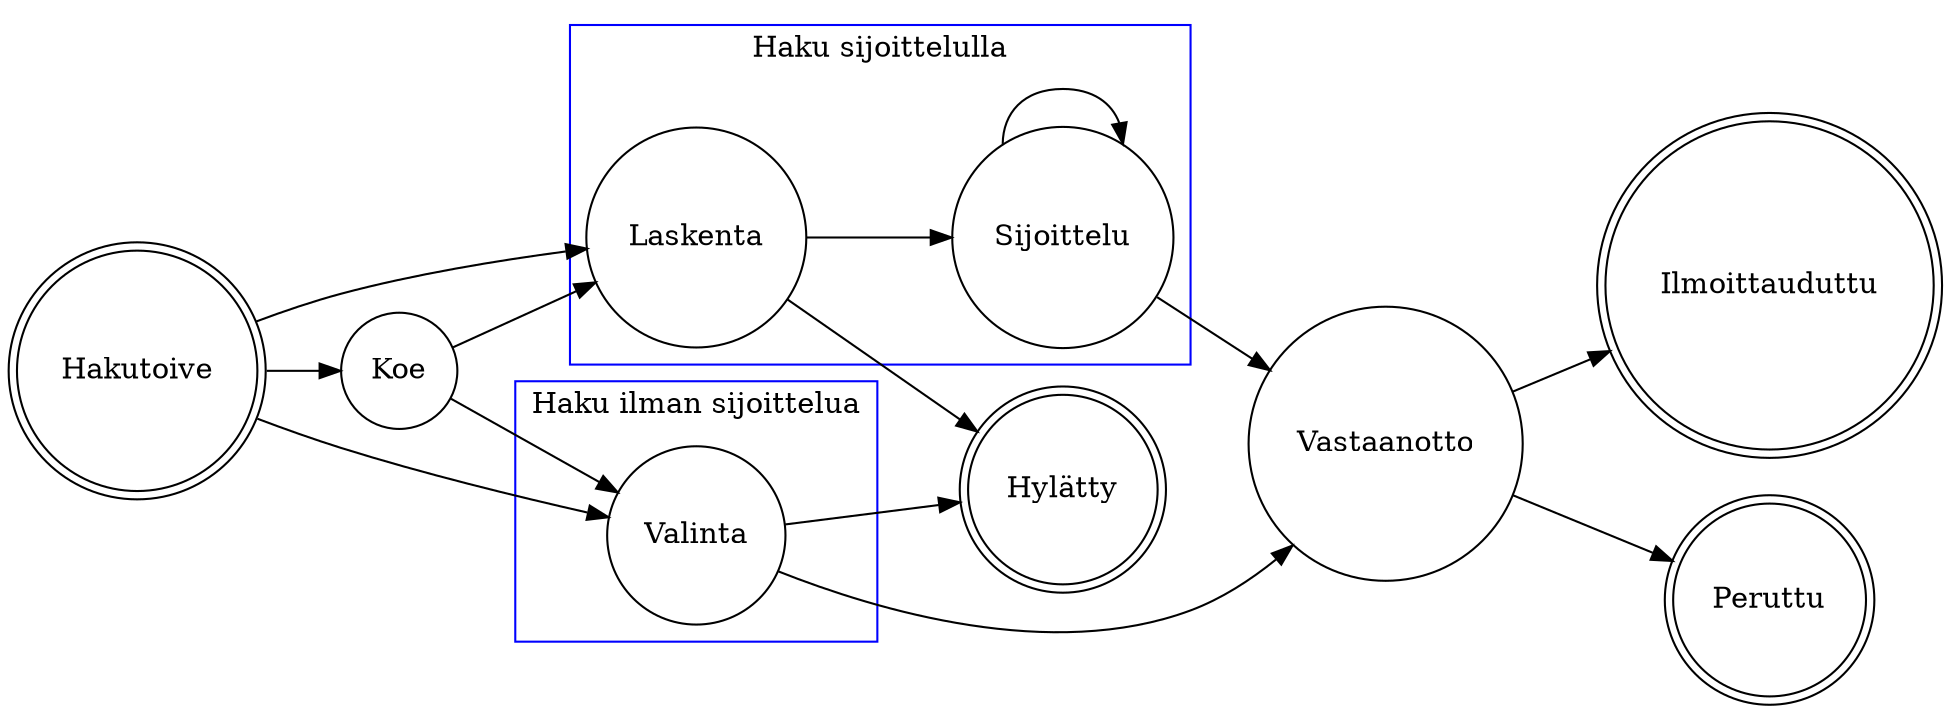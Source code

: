 digraph haku {
  rankdir=LR;
  node [shape = circle];
  Vastaanotto -> Ilmoittauduttu
  subgraph cluster_lisahaku {
      label="Haku ilman sijoittelua"
      color=blue
      VALINTA_y
  }
  subgraph cluster_yhteishaku {
      label="Haku sijoittelulla"
      color=blue
      Laskenta -> Sijoittelu
      Sijoittelu -> Sijoittelu
  }
  VALINTA_y -> Vastaanotto
  Sijoittelu -> Vastaanotto
  Hakutoive -> VALINTA_y
  Hakutoive -> Laskenta
  Hakutoive -> Koe
  Koe -> Laskenta
  Koe -> VALINTA_y
  VALINTA_y[label="Valinta"]
  VALINTA_y -> Hylätty
  Laskenta -> Hylätty
  Hakutoive[shape="doublecircle"]
  Vastaanotto -> Peruttu
  Ilmoittauduttu[shape="doublecircle"]
  Peruttu[shape="doublecircle"]
  Hylätty[shape="doublecircle"]
}


